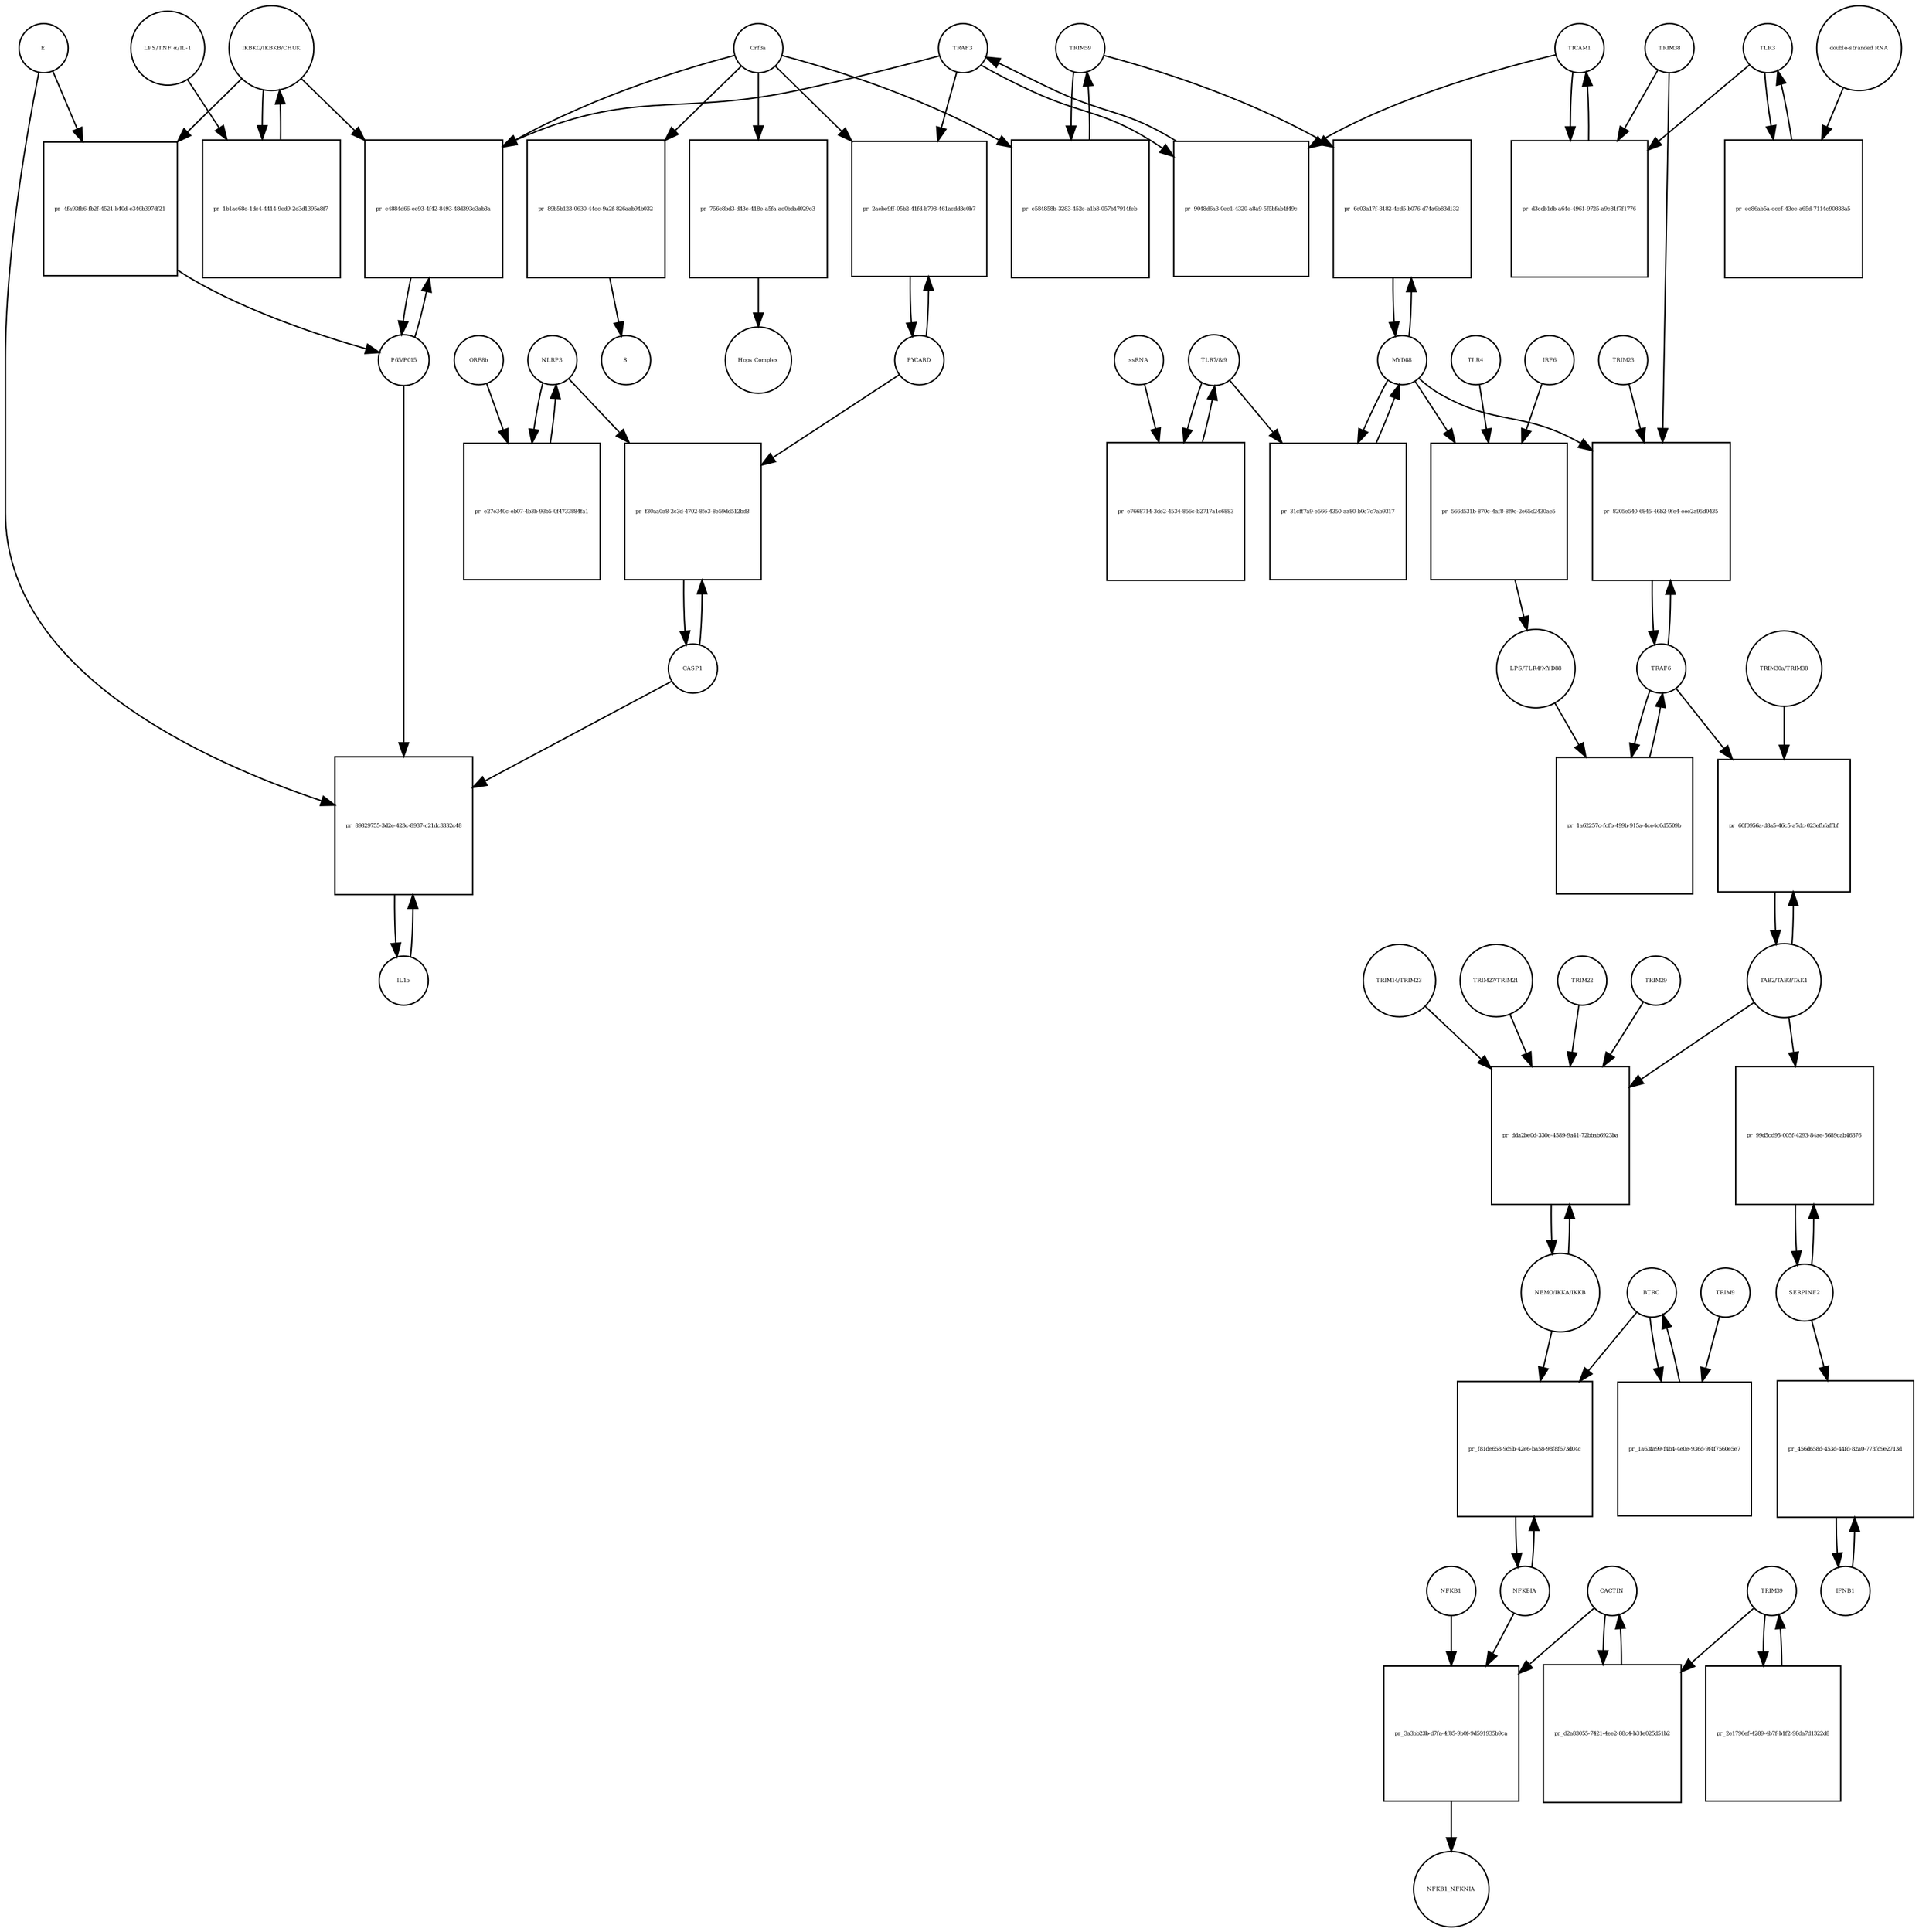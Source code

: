 strict digraph  {
TRIM59 [annotation="urn_miriam_pubmed_22588174|urn_miriam_hgnc_30834", bipartite=0, cls=macromolecule, fontsize=4, label=TRIM59, shape=circle];
"pr_c584858b-3283-452c-a1b3-057b47914feb" [annotation="", bipartite=1, cls=process, fontsize=4, label="pr_c584858b-3283-452c-a1b3-057b47914feb", shape=square];
Orf3a [annotation=urn_miriam_uniprot_P0DTC3, bipartite=0, cls=macromolecule, fontsize=4, label=Orf3a, shape=circle];
NLRP3 [annotation="", bipartite=0, cls="macromolecule multimer", fontsize=4, label=NLRP3, shape=circle];
"pr_e27e340c-eb07-4b3b-93b5-0f4733884fa1" [annotation="", bipartite=1, cls=process, fontsize=4, label="pr_e27e340c-eb07-4b3b-93b5-0f4733884fa1", shape=square];
ORF8b [annotation=urn_miriam_ncbiprotein_BCD58760, bipartite=0, cls=macromolecule, fontsize=4, label=ORF8b, shape=circle];
TRAF3 [annotation=urn_miriam_hgnc_12033, bipartite=0, cls=macromolecule, fontsize=4, label=TRAF3, shape=circle];
"pr_9048d6a3-0ec1-4320-a8a9-5f5bfab4f49c" [annotation="", bipartite=1, cls=process, fontsize=4, label="pr_9048d6a3-0ec1-4320-a8a9-5f5bfab4f49c", shape=square];
TICAM1 [annotation=urn_miriam_hgnc_18348, bipartite=0, cls=macromolecule, fontsize=4, label=TICAM1, shape=circle];
"IKBKG/IKBKB/CHUK" [annotation="urn_miriam_hgnc_5961|urn_miriam_hgnc_5960|urn_miriam_hgnc_1974", bipartite=0, cls=complex, fontsize=4, label="IKBKG/IKBKB/CHUK", shape=circle];
"pr_1b1ac68c-1dc4-4414-9ed9-2c3d1395a8f7" [annotation="", bipartite=1, cls=process, fontsize=4, label="pr_1b1ac68c-1dc4-4414-9ed9-2c3d1395a8f7", shape=square];
"LPS/TNF α/IL-1" [annotation="urn_miriam_hgnc_6121|urn_miriam_hgnc_11916|urn_miriam_hgnc_5991", bipartite=0, cls=complex, fontsize=4, label="LPS/TNF α/IL-1", shape=circle];
"pr_4fa93fb6-fb2f-4521-b40d-c346b397df21" [annotation="", bipartite=1, cls=process, fontsize=4, label="pr_4fa93fb6-fb2f-4521-b40d-c346b397df21", shape=square];
"P65/P015" [annotation="urn_miriam_hgnc_9955|urn_miriam_hgnc_7794", bipartite=0, cls=complex, fontsize=4, label="P65/P015", shape=circle];
E [annotation=urn_miriam_ncbiprotein_1796318600, bipartite=0, cls=macromolecule, fontsize=4, label=E, shape=circle];
CASP1 [annotation=urn_miriam_hgnc_1499, bipartite=0, cls=macromolecule, fontsize=4, label=CASP1, shape=circle];
"pr_f30aa0a8-2c3d-4702-8fe3-8e59dd512bd8" [annotation="", bipartite=1, cls=process, fontsize=4, label="pr_f30aa0a8-2c3d-4702-8fe3-8e59dd512bd8", shape=square];
PYCARD [annotation="", bipartite=0, cls="macromolecule multimer", fontsize=4, label=PYCARD, shape=circle];
TRAF6 [annotation=urn_miriam_hgnc_12036, bipartite=0, cls=macromolecule, fontsize=4, label=TRAF6, shape=circle];
"pr_1a62257c-fcfb-499b-915a-4ce4c0d5509b" [annotation="", bipartite=1, cls=process, fontsize=4, label="pr_1a62257c-fcfb-499b-915a-4ce4c0d5509b", shape=square];
"LPS/TLR4/MYD88" [annotation="urn_miriam_hgnc_6121|urn_miriam_hgnc_11850|urn_miriam_hgnc_7562", bipartite=0, cls=complex, fontsize=4, label="LPS/TLR4/MYD88", shape=circle];
"pr_8205e540-6845-46b2-9fe4-eee2a95d0435" [annotation="", bipartite=1, cls=process, fontsize=4, label="pr_8205e540-6845-46b2-9fe4-eee2a95d0435", shape=square];
MYD88 [annotation=urn_miriam_hgnc_7562, bipartite=0, cls=macromolecule, fontsize=4, label=MYD88, shape=circle];
TRIM38 [annotation=urn_miriam_hgnc_10059, bipartite=0, cls=macromolecule, fontsize=4, label=TRIM38, shape=circle];
TRIM23 [annotation=urn_miriam_hgnc_660, bipartite=0, cls=macromolecule, fontsize=4, label=TRIM23, shape=circle];
"TLR7/8/9" [annotation="urn_miriam_hgnc_15633|urn_miriam_hgnc_15632|urn_miriam_hgnc_15631", bipartite=0, cls=complex, fontsize=4, label="TLR7/8/9", shape=circle];
"pr_e7668714-3de2-4534-856c-b2717a1c6883" [annotation="", bipartite=1, cls=process, fontsize=4, label="pr_e7668714-3de2-4534-856c-b2717a1c6883", shape=square];
ssRNA [annotation="", bipartite=0, cls="nucleic acid feature", fontsize=4, label=ssRNA, shape=circle];
"pr_d3cdb1db-a64e-4961-9725-a9c81f7f1776" [annotation="", bipartite=1, cls=process, fontsize=4, label="pr_d3cdb1db-a64e-4961-9725-a9c81f7f1776", shape=square];
TLR3 [annotation=urn_miriam_hgnc_11849, bipartite=0, cls=macromolecule, fontsize=4, label=TLR3, shape=circle];
"pr_31cff7a9-e566-4350-aa80-b0c7c7ab9317" [annotation="", bipartite=1, cls=process, fontsize=4, label="pr_31cff7a9-e566-4350-aa80-b0c7c7ab9317", shape=square];
"pr_6c03a17f-8182-4cd5-b076-d74a6b83d132" [annotation="", bipartite=1, cls=process, fontsize=4, label="pr_6c03a17f-8182-4cd5-b076-d74a6b83d132", shape=square];
"TAB2/TAB3/TAK1" [annotation="urn_miriam_hgnc_17075|urn_miriam_hgnc_30681|urn_miriam_hgnc_6859", bipartite=0, cls=complex, fontsize=4, label="TAB2/TAB3/TAK1", shape=circle];
"pr_60f0956a-d8a5-46c5-a7dc-023efbfaffbf" [annotation="", bipartite=1, cls=process, fontsize=4, label="pr_60f0956a-d8a5-46c5-a7dc-023efbfaffbf", shape=square];
"TRIM30a/TRIM38" [annotation="urn_miriam_hgnc_10059|urn_miriam_uniprot_P15533", bipartite=0, cls=complex, fontsize=4, label="TRIM30a/TRIM38", shape=circle];
"NEMO/IKKA/IKKB" [annotation="urn_miriam_hgnc_5961|urn_miriam_hgnc_5960|urn_miriam_hgnc_1974", bipartite=0, cls=complex, fontsize=4, label="NEMO/IKKA/IKKB", shape=circle];
"pr_dda2be0d-330e-4589-9a41-72bbab6923ba" [annotation="", bipartite=1, cls=process, fontsize=4, label="pr_dda2be0d-330e-4589-9a41-72bbab6923ba", shape=square];
TRIM22 [annotation=urn_miriam_hgnc_16379, bipartite=0, cls=macromolecule, fontsize=4, label=TRIM22, shape=circle];
TRIM29 [annotation=urn_miriam_hgnc_17274, bipartite=0, cls=macromolecule, fontsize=4, label=TRIM29, shape=circle];
"TRIM14/TRIM23" [annotation="urn_miriam_hgnc_16283|urn_miriam_hgnc_660", bipartite=0, cls=complex, fontsize=4, label="TRIM14/TRIM23", shape=circle];
"TRIM27/TRIM21" [annotation="urn_miriam_hgnc_9975|urn_miriam_hgnc_11312", bipartite=0, cls=complex, fontsize=4, label="TRIM27/TRIM21", shape=circle];
NFKBIA [annotation=urn_miriam_hgnc_7797, bipartite=0, cls=macromolecule, fontsize=4, label=NFKBIA, shape=circle];
"pr_f81de658-9d9b-42e6-ba58-98f8f673d04c" [annotation="", bipartite=1, cls=process, fontsize=4, label="pr_f81de658-9d9b-42e6-ba58-98f8f673d04c", shape=square];
BTRC [annotation=urn_miriam_hgnc_1144, bipartite=0, cls=macromolecule, fontsize=4, label=BTRC, shape=circle];
"pr_e4884d66-ee93-4f42-8493-48d393c3ab3a" [annotation="", bipartite=1, cls=process, fontsize=4, label="pr_e4884d66-ee93-4f42-8493-48d393c3ab3a", shape=square];
"pr_1a63fa99-f4b4-4e0e-936d-9f4f7560e5e7" [annotation="", bipartite=1, cls=process, fontsize=4, label="pr_1a63fa99-f4b4-4e0e-936d-9f4f7560e5e7", shape=square];
TRIM9 [annotation=urn_miriam_hgnc_16288, bipartite=0, cls=macromolecule, fontsize=4, label=TRIM9, shape=circle];
TRIM39 [annotation=urn_miriam_hgnc_10065, bipartite=0, cls=macromolecule, fontsize=4, label=TRIM39, shape=circle];
"pr_2e1796ef-4289-4b7f-b1f2-98da7d1322d8" [annotation="", bipartite=1, cls=process, fontsize=4, label="pr_2e1796ef-4289-4b7f-b1f2-98da7d1322d8", shape=square];
CACTIN [annotation=urn_miriam_hgnc_29938, bipartite=0, cls=macromolecule, fontsize=4, label=CACTIN, shape=circle];
"pr_d2a83055-7421-4ee2-88c4-b31e025d51b2" [annotation="", bipartite=1, cls=process, fontsize=4, label="pr_d2a83055-7421-4ee2-88c4-b31e025d51b2", shape=square];
NFKB1 [annotation=urn_miriam_hgnc_7794, bipartite=0, cls=macromolecule, fontsize=4, label=NFKB1, shape=circle];
"pr_3a3bb23b-d7fa-4f85-9b0f-9d591935b9ca" [annotation="", bipartite=1, cls=process, fontsize=4, label="pr_3a3bb23b-d7fa-4f85-9b0f-9d591935b9ca", shape=square];
NFKB1_NFKNIA [annotation="", bipartite=0, cls=complex, fontsize=4, label=NFKB1_NFKNIA, shape=circle];
SERPINF2 [annotation=urn_miriam_hgnc_9075, bipartite=0, cls=macromolecule, fontsize=4, label=SERPINF2, shape=circle];
"pr_99d5cd95-005f-4293-84ae-5689cab46376" [annotation="", bipartite=1, cls=process, fontsize=4, label="pr_99d5cd95-005f-4293-84ae-5689cab46376", shape=square];
IFNB1 [annotation=urn_miriam_hgnc_5434, bipartite=0, cls=macromolecule, fontsize=4, label=IFNB1, shape=circle];
"pr_456d658d-453d-44fd-82a0-773fd9e2713d" [annotation="", bipartite=1, cls=process, fontsize=4, label="pr_456d658d-453d-44fd-82a0-773fd9e2713d", shape=square];
"pr_ec86ab5a-cccf-43ee-a65d-7114c90883a5" [annotation="", bipartite=1, cls=process, fontsize=4, label="pr_ec86ab5a-cccf-43ee-a65d-7114c90883a5", shape=square];
"double-stranded RNA" [annotation="", bipartite=0, cls="nucleic acid feature", fontsize=4, label="double-stranded RNA", shape=circle];
"pr_89b5b123-0630-44cc-9a2f-826aab94b032" [annotation="", bipartite=1, cls=process, fontsize=4, label="pr_89b5b123-0630-44cc-9a2f-826aab94b032", shape=square];
S [annotation=urn_miriam_uniprot_P0DTC2, bipartite=0, cls=macromolecule, fontsize=4, label=S, shape=circle];
IL1b [annotation=urn_miriam_hgnc_5992, bipartite=0, cls=macromolecule, fontsize=4, label=IL1b, shape=circle];
"pr_89829755-3d2e-423c-8937-c21dc3332c48" [annotation="", bipartite=1, cls=process, fontsize=4, label="pr_89829755-3d2e-423c-8937-c21dc3332c48", shape=square];
"pr_2aebe9ff-05b2-41fd-b798-461acdd8c0b7" [annotation="", bipartite=1, cls=process, fontsize=4, label="pr_2aebe9ff-05b2-41fd-b798-461acdd8c0b7", shape=square];
"pr_756e8bd3-d43c-418e-a5fa-ac0bdad029c3" [annotation="", bipartite=1, cls=process, fontsize=4, label="pr_756e8bd3-d43c-418e-a5fa-ac0bdad029c3", shape=square];
"Hops Complex" [annotation="urn_miriam_uniprot_J9TC74|urn_miriam_hgnc_14583|urn_miriam_hgnc_20593|urn_miriam_hgnc_24048|urn_miriam_hgnc_5013|urn_miriam_hgnc_20266", bipartite=0, cls=complex, fontsize=4, label="Hops Complex", shape=circle];
TLR4 [annotation="", bipartite=0, cls=macromolecule, fontsize=4, label=TLR4, shape=circle];
"pr_566d531b-870c-4af8-8f9c-2e65d2430ae5" [annotation="", bipartite=1, cls=process, fontsize=4, label="pr_566d531b-870c-4af8-8f9c-2e65d2430ae5", shape=square];
IRF6 [annotation="", bipartite=0, cls=macromolecule, fontsize=4, label=IRF6, shape=circle];
TRIM59 -> "pr_c584858b-3283-452c-a1b3-057b47914feb"  [annotation="", interaction_type=consumption];
TRIM59 -> "pr_6c03a17f-8182-4cd5-b076-d74a6b83d132"  [annotation=urn_miriam_pubmed_22588174, interaction_type=inhibition];
"pr_c584858b-3283-452c-a1b3-057b47914feb" -> TRIM59  [annotation="", interaction_type=production];
Orf3a -> "pr_c584858b-3283-452c-a1b3-057b47914feb"  [annotation=urn_miriam_pubmed_28829373, interaction_type="necessary stimulation"];
Orf3a -> "pr_e4884d66-ee93-4f42-8493-48d393c3ab3a"  [annotation="urn_miriam_pubmed_31034780|urn_miriam_pubmed_32172672", interaction_type="necessary stimulation"];
Orf3a -> "pr_89b5b123-0630-44cc-9a2f-826aab94b032"  [annotation=urn_miriam_pubmed_32172672, interaction_type="necessary stimulation"];
Orf3a -> "pr_2aebe9ff-05b2-41fd-b798-461acdd8c0b7"  [annotation=urn_miriam_pubmed_32172672, interaction_type="necessary stimulation"];
Orf3a -> "pr_756e8bd3-d43c-418e-a5fa-ac0bdad029c3"  [annotation="urn_miriam_pubmed_15316659|urn_miriam_pubmed_17715238|urn_miriam_pubmed_25375324|urn_miriam_pubmed_19590927", interaction_type="necessary stimulation"];
NLRP3 -> "pr_e27e340c-eb07-4b3b-93b5-0f4733884fa1"  [annotation="", interaction_type=consumption];
NLRP3 -> "pr_f30aa0a8-2c3d-4702-8fe3-8e59dd512bd8"  [annotation="", interaction_type=consumption];
"pr_e27e340c-eb07-4b3b-93b5-0f4733884fa1" -> NLRP3  [annotation="", interaction_type=production];
ORF8b -> "pr_e27e340c-eb07-4b3b-93b5-0f4733884fa1"  [annotation=urn_miriam_pubmed_31231549, interaction_type="necessary stimulation"];
TRAF3 -> "pr_9048d6a3-0ec1-4320-a8a9-5f5bfab4f49c"  [annotation="", interaction_type=consumption];
TRAF3 -> "pr_e4884d66-ee93-4f42-8493-48d393c3ab3a"  [annotation="urn_miriam_pubmed_31034780|urn_miriam_pubmed_32172672", interaction_type=catalysis];
TRAF3 -> "pr_2aebe9ff-05b2-41fd-b798-461acdd8c0b7"  [annotation=urn_miriam_pubmed_32172672, interaction_type=catalysis];
"pr_9048d6a3-0ec1-4320-a8a9-5f5bfab4f49c" -> TRAF3  [annotation="", interaction_type=production];
TICAM1 -> "pr_9048d6a3-0ec1-4320-a8a9-5f5bfab4f49c"  [annotation=urn_miriam_pubmed_28829373, interaction_type="necessary stimulation"];
TICAM1 -> "pr_d3cdb1db-a64e-4961-9725-a9c81f7f1776"  [annotation="", interaction_type=consumption];
"IKBKG/IKBKB/CHUK" -> "pr_1b1ac68c-1dc4-4414-9ed9-2c3d1395a8f7"  [annotation="", interaction_type=consumption];
"IKBKG/IKBKB/CHUK" -> "pr_4fa93fb6-fb2f-4521-b40d-c346b397df21"  [annotation="", interaction_type=consumption];
"IKBKG/IKBKB/CHUK" -> "pr_e4884d66-ee93-4f42-8493-48d393c3ab3a"  [annotation="urn_miriam_pubmed_31034780|urn_miriam_pubmed_32172672", interaction_type=catalysis];
"pr_1b1ac68c-1dc4-4414-9ed9-2c3d1395a8f7" -> "IKBKG/IKBKB/CHUK"  [annotation="", interaction_type=production];
"LPS/TNF α/IL-1" -> "pr_1b1ac68c-1dc4-4414-9ed9-2c3d1395a8f7"  [annotation="urn_miriam_pubmed_32172672|urn_miriam_taxonomy_2697049", interaction_type=catalysis];
"pr_4fa93fb6-fb2f-4521-b40d-c346b397df21" -> "P65/P015"  [annotation="", interaction_type=production];
"P65/P015" -> "pr_e4884d66-ee93-4f42-8493-48d393c3ab3a"  [annotation="", interaction_type=consumption];
"P65/P015" -> "pr_89829755-3d2e-423c-8937-c21dc3332c48"  [annotation=urn_miriam_pubmed_31034780, interaction_type=stimulation];
E -> "pr_4fa93fb6-fb2f-4521-b40d-c346b397df21"  [annotation="urn_miriam_pubmed_32172672|urn_miriam_taxonomy_2697049", interaction_type="necessary stimulation"];
E -> "pr_89829755-3d2e-423c-8937-c21dc3332c48"  [annotation=urn_miriam_pubmed_31034780, interaction_type=catalysis];
CASP1 -> "pr_f30aa0a8-2c3d-4702-8fe3-8e59dd512bd8"  [annotation="", interaction_type=consumption];
CASP1 -> "pr_89829755-3d2e-423c-8937-c21dc3332c48"  [annotation=urn_miriam_pubmed_31034780, interaction_type=catalysis];
"pr_f30aa0a8-2c3d-4702-8fe3-8e59dd512bd8" -> CASP1  [annotation="", interaction_type=production];
PYCARD -> "pr_f30aa0a8-2c3d-4702-8fe3-8e59dd512bd8"  [annotation="", interaction_type=consumption];
PYCARD -> "pr_2aebe9ff-05b2-41fd-b798-461acdd8c0b7"  [annotation="", interaction_type=consumption];
TRAF6 -> "pr_1a62257c-fcfb-499b-915a-4ce4c0d5509b"  [annotation="", interaction_type=consumption];
TRAF6 -> "pr_8205e540-6845-46b2-9fe4-eee2a95d0435"  [annotation="", interaction_type=consumption];
TRAF6 -> "pr_60f0956a-d8a5-46c5-a7dc-023efbfaffbf"  [annotation="urn_miriam_pubmed_23758787|urn_miriam_pubmed_25172371|urn_miriam_pubmed_18345001", interaction_type="necessary stimulation"];
"pr_1a62257c-fcfb-499b-915a-4ce4c0d5509b" -> TRAF6  [annotation="", interaction_type=production];
"LPS/TLR4/MYD88" -> "pr_1a62257c-fcfb-499b-915a-4ce4c0d5509b"  [annotation=urn_miriam_pubmed_23758787, interaction_type=catalysis];
"pr_8205e540-6845-46b2-9fe4-eee2a95d0435" -> TRAF6  [annotation="", interaction_type=production];
MYD88 -> "pr_8205e540-6845-46b2-9fe4-eee2a95d0435"  [annotation="urn_miriam_pubmed_15361868|urn_miriam_pubmed_22539786|urn_miriam_pubmed_20724660", interaction_type="necessary stimulation"];
MYD88 -> "pr_31cff7a9-e566-4350-aa80-b0c7c7ab9317"  [annotation="", interaction_type=consumption];
MYD88 -> "pr_6c03a17f-8182-4cd5-b076-d74a6b83d132"  [annotation="", interaction_type=consumption];
MYD88 -> "pr_566d531b-870c-4af8-8f9c-2e65d2430ae5"  [annotation="", interaction_type=consumption];
TRIM38 -> "pr_8205e540-6845-46b2-9fe4-eee2a95d0435"  [annotation="urn_miriam_pubmed_15361868|urn_miriam_pubmed_22539786|urn_miriam_pubmed_20724660", interaction_type=inhibition];
TRIM38 -> "pr_d3cdb1db-a64e-4961-9725-a9c81f7f1776"  [annotation="urn_miriam_pubmed_23758787|urn_miriam_pubmed_22539786", interaction_type=inhibition];
TRIM23 -> "pr_8205e540-6845-46b2-9fe4-eee2a95d0435"  [annotation="urn_miriam_pubmed_15361868|urn_miriam_pubmed_22539786|urn_miriam_pubmed_20724660", interaction_type="necessary stimulation"];
"TLR7/8/9" -> "pr_e7668714-3de2-4534-856c-b2717a1c6883"  [annotation="", interaction_type=consumption];
"TLR7/8/9" -> "pr_31cff7a9-e566-4350-aa80-b0c7c7ab9317"  [annotation=urn_miriam_pubmed_15361868, interaction_type="necessary stimulation"];
"pr_e7668714-3de2-4534-856c-b2717a1c6883" -> "TLR7/8/9"  [annotation="", interaction_type=production];
ssRNA -> "pr_e7668714-3de2-4534-856c-b2717a1c6883"  [annotation=urn_miriam_pubmed_21782231, interaction_type="necessary stimulation"];
"pr_d3cdb1db-a64e-4961-9725-a9c81f7f1776" -> TICAM1  [annotation="", interaction_type=production];
TLR3 -> "pr_d3cdb1db-a64e-4961-9725-a9c81f7f1776"  [annotation="urn_miriam_pubmed_23758787|urn_miriam_pubmed_22539786", interaction_type="necessary stimulation"];
TLR3 -> "pr_ec86ab5a-cccf-43ee-a65d-7114c90883a5"  [annotation="", interaction_type=consumption];
"pr_31cff7a9-e566-4350-aa80-b0c7c7ab9317" -> MYD88  [annotation="", interaction_type=production];
"pr_6c03a17f-8182-4cd5-b076-d74a6b83d132" -> MYD88  [annotation="", interaction_type=production];
"TAB2/TAB3/TAK1" -> "pr_60f0956a-d8a5-46c5-a7dc-023efbfaffbf"  [annotation="", interaction_type=consumption];
"TAB2/TAB3/TAK1" -> "pr_dda2be0d-330e-4589-9a41-72bbab6923ba"  [annotation="urn_miriam_pubmed_23758787|urn_miriam_pubmed_23408607|urn_miriam_pubmed_26358190|urn_miriam_pubmed_27695001|urn_miriam_pubmed_24379373|urn_miriam_pubmed_20724660", interaction_type="necessary stimulation"];
"TAB2/TAB3/TAK1" -> "pr_99d5cd95-005f-4293-84ae-5689cab46376"  [annotation=urn_miriam_pubmed_17706453, interaction_type="necessary stimulation"];
"pr_60f0956a-d8a5-46c5-a7dc-023efbfaffbf" -> "TAB2/TAB3/TAK1"  [annotation="", interaction_type=production];
"TRIM30a/TRIM38" -> "pr_60f0956a-d8a5-46c5-a7dc-023efbfaffbf"  [annotation="urn_miriam_pubmed_23758787|urn_miriam_pubmed_25172371|urn_miriam_pubmed_18345001", interaction_type=inhibition];
"NEMO/IKKA/IKKB" -> "pr_dda2be0d-330e-4589-9a41-72bbab6923ba"  [annotation="", interaction_type=consumption];
"NEMO/IKKA/IKKB" -> "pr_f81de658-9d9b-42e6-ba58-98f8f673d04c"  [annotation=urn_miriam_pubmed_21135871, interaction_type=catalysis];
"pr_dda2be0d-330e-4589-9a41-72bbab6923ba" -> "NEMO/IKKA/IKKB"  [annotation="", interaction_type=production];
TRIM22 -> "pr_dda2be0d-330e-4589-9a41-72bbab6923ba"  [annotation="urn_miriam_pubmed_23758787|urn_miriam_pubmed_23408607|urn_miriam_pubmed_26358190|urn_miriam_pubmed_27695001|urn_miriam_pubmed_24379373|urn_miriam_pubmed_20724660", interaction_type=inhibition];
TRIM29 -> "pr_dda2be0d-330e-4589-9a41-72bbab6923ba"  [annotation="urn_miriam_pubmed_23758787|urn_miriam_pubmed_23408607|urn_miriam_pubmed_26358190|urn_miriam_pubmed_27695001|urn_miriam_pubmed_24379373|urn_miriam_pubmed_20724660", interaction_type=inhibition];
"TRIM14/TRIM23" -> "pr_dda2be0d-330e-4589-9a41-72bbab6923ba"  [annotation="urn_miriam_pubmed_23758787|urn_miriam_pubmed_23408607|urn_miriam_pubmed_26358190|urn_miriam_pubmed_27695001|urn_miriam_pubmed_24379373|urn_miriam_pubmed_20724660", interaction_type="necessary stimulation"];
"TRIM27/TRIM21" -> "pr_dda2be0d-330e-4589-9a41-72bbab6923ba"  [annotation="urn_miriam_pubmed_23758787|urn_miriam_pubmed_23408607|urn_miriam_pubmed_26358190|urn_miriam_pubmed_27695001|urn_miriam_pubmed_24379373|urn_miriam_pubmed_20724660", interaction_type=inhibition];
NFKBIA -> "pr_f81de658-9d9b-42e6-ba58-98f8f673d04c"  [annotation="", interaction_type=consumption];
NFKBIA -> "pr_3a3bb23b-d7fa-4f85-9b0f-9d591935b9ca"  [annotation="", interaction_type=consumption];
"pr_f81de658-9d9b-42e6-ba58-98f8f673d04c" -> NFKBIA  [annotation="", interaction_type=production];
BTRC -> "pr_f81de658-9d9b-42e6-ba58-98f8f673d04c"  [annotation=urn_miriam_pubmed_21135871, interaction_type=catalysis];
BTRC -> "pr_1a63fa99-f4b4-4e0e-936d-9f4f7560e5e7"  [annotation="", interaction_type=consumption];
"pr_e4884d66-ee93-4f42-8493-48d393c3ab3a" -> "P65/P015"  [annotation="", interaction_type=production];
"pr_1a63fa99-f4b4-4e0e-936d-9f4f7560e5e7" -> BTRC  [annotation="", interaction_type=production];
TRIM9 -> "pr_1a63fa99-f4b4-4e0e-936d-9f4f7560e5e7"  [annotation=urn_miriam_pubmed_21135871, interaction_type=inhibition];
TRIM39 -> "pr_2e1796ef-4289-4b7f-b1f2-98da7d1322d8"  [annotation="", interaction_type=consumption];
TRIM39 -> "pr_d2a83055-7421-4ee2-88c4-b31e025d51b2"  [annotation=urn_miriam_pubmed_26999213, interaction_type="necessary stimulation"];
"pr_2e1796ef-4289-4b7f-b1f2-98da7d1322d8" -> TRIM39  [annotation="", interaction_type=production];
CACTIN -> "pr_d2a83055-7421-4ee2-88c4-b31e025d51b2"  [annotation="", interaction_type=consumption];
CACTIN -> "pr_3a3bb23b-d7fa-4f85-9b0f-9d591935b9ca"  [annotation=urn_miriam_pubmed_26999213, interaction_type=inhibition];
"pr_d2a83055-7421-4ee2-88c4-b31e025d51b2" -> CACTIN  [annotation="", interaction_type=production];
NFKB1 -> "pr_3a3bb23b-d7fa-4f85-9b0f-9d591935b9ca"  [annotation="", interaction_type=consumption];
"pr_3a3bb23b-d7fa-4f85-9b0f-9d591935b9ca" -> NFKB1_NFKNIA  [annotation="", interaction_type=production];
SERPINF2 -> "pr_99d5cd95-005f-4293-84ae-5689cab46376"  [annotation="", interaction_type=consumption];
SERPINF2 -> "pr_456d658d-453d-44fd-82a0-773fd9e2713d"  [annotation=urn_miriam_pubmed_17706453, interaction_type=stimulation];
"pr_99d5cd95-005f-4293-84ae-5689cab46376" -> SERPINF2  [annotation="", interaction_type=production];
IFNB1 -> "pr_456d658d-453d-44fd-82a0-773fd9e2713d"  [annotation="", interaction_type=consumption];
"pr_456d658d-453d-44fd-82a0-773fd9e2713d" -> IFNB1  [annotation="", interaction_type=production];
"pr_ec86ab5a-cccf-43ee-a65d-7114c90883a5" -> TLR3  [annotation="", interaction_type=production];
"double-stranded RNA" -> "pr_ec86ab5a-cccf-43ee-a65d-7114c90883a5"  [annotation=urn_miriam_pubmed_23758787, interaction_type="necessary stimulation"];
"pr_89b5b123-0630-44cc-9a2f-826aab94b032" -> S  [annotation="", interaction_type=production];
IL1b -> "pr_89829755-3d2e-423c-8937-c21dc3332c48"  [annotation="", interaction_type=consumption];
"pr_89829755-3d2e-423c-8937-c21dc3332c48" -> IL1b  [annotation="", interaction_type=production];
"pr_2aebe9ff-05b2-41fd-b798-461acdd8c0b7" -> PYCARD  [annotation="", interaction_type=production];
"pr_756e8bd3-d43c-418e-a5fa-ac0bdad029c3" -> "Hops Complex"  [annotation="", interaction_type=production];
TLR4 -> "pr_566d531b-870c-4af8-8f9c-2e65d2430ae5"  [annotation="", interaction_type=consumption];
"pr_566d531b-870c-4af8-8f9c-2e65d2430ae5" -> "LPS/TLR4/MYD88"  [annotation="", interaction_type=production];
IRF6 -> "pr_566d531b-870c-4af8-8f9c-2e65d2430ae5"  [annotation="", interaction_type=consumption];
}
